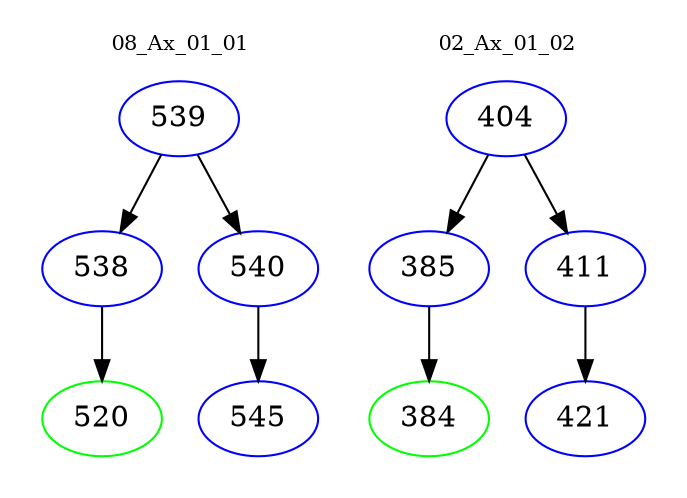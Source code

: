 digraph{
subgraph cluster_0 {
color = white
label = "08_Ax_01_01";
fontsize=10;
T0_539 [label="539", color="blue"]
T0_539 -> T0_538 [color="black"]
T0_538 [label="538", color="blue"]
T0_538 -> T0_520 [color="black"]
T0_520 [label="520", color="green"]
T0_539 -> T0_540 [color="black"]
T0_540 [label="540", color="blue"]
T0_540 -> T0_545 [color="black"]
T0_545 [label="545", color="blue"]
}
subgraph cluster_1 {
color = white
label = "02_Ax_01_02";
fontsize=10;
T1_404 [label="404", color="blue"]
T1_404 -> T1_385 [color="black"]
T1_385 [label="385", color="blue"]
T1_385 -> T1_384 [color="black"]
T1_384 [label="384", color="green"]
T1_404 -> T1_411 [color="black"]
T1_411 [label="411", color="blue"]
T1_411 -> T1_421 [color="black"]
T1_421 [label="421", color="blue"]
}
}
